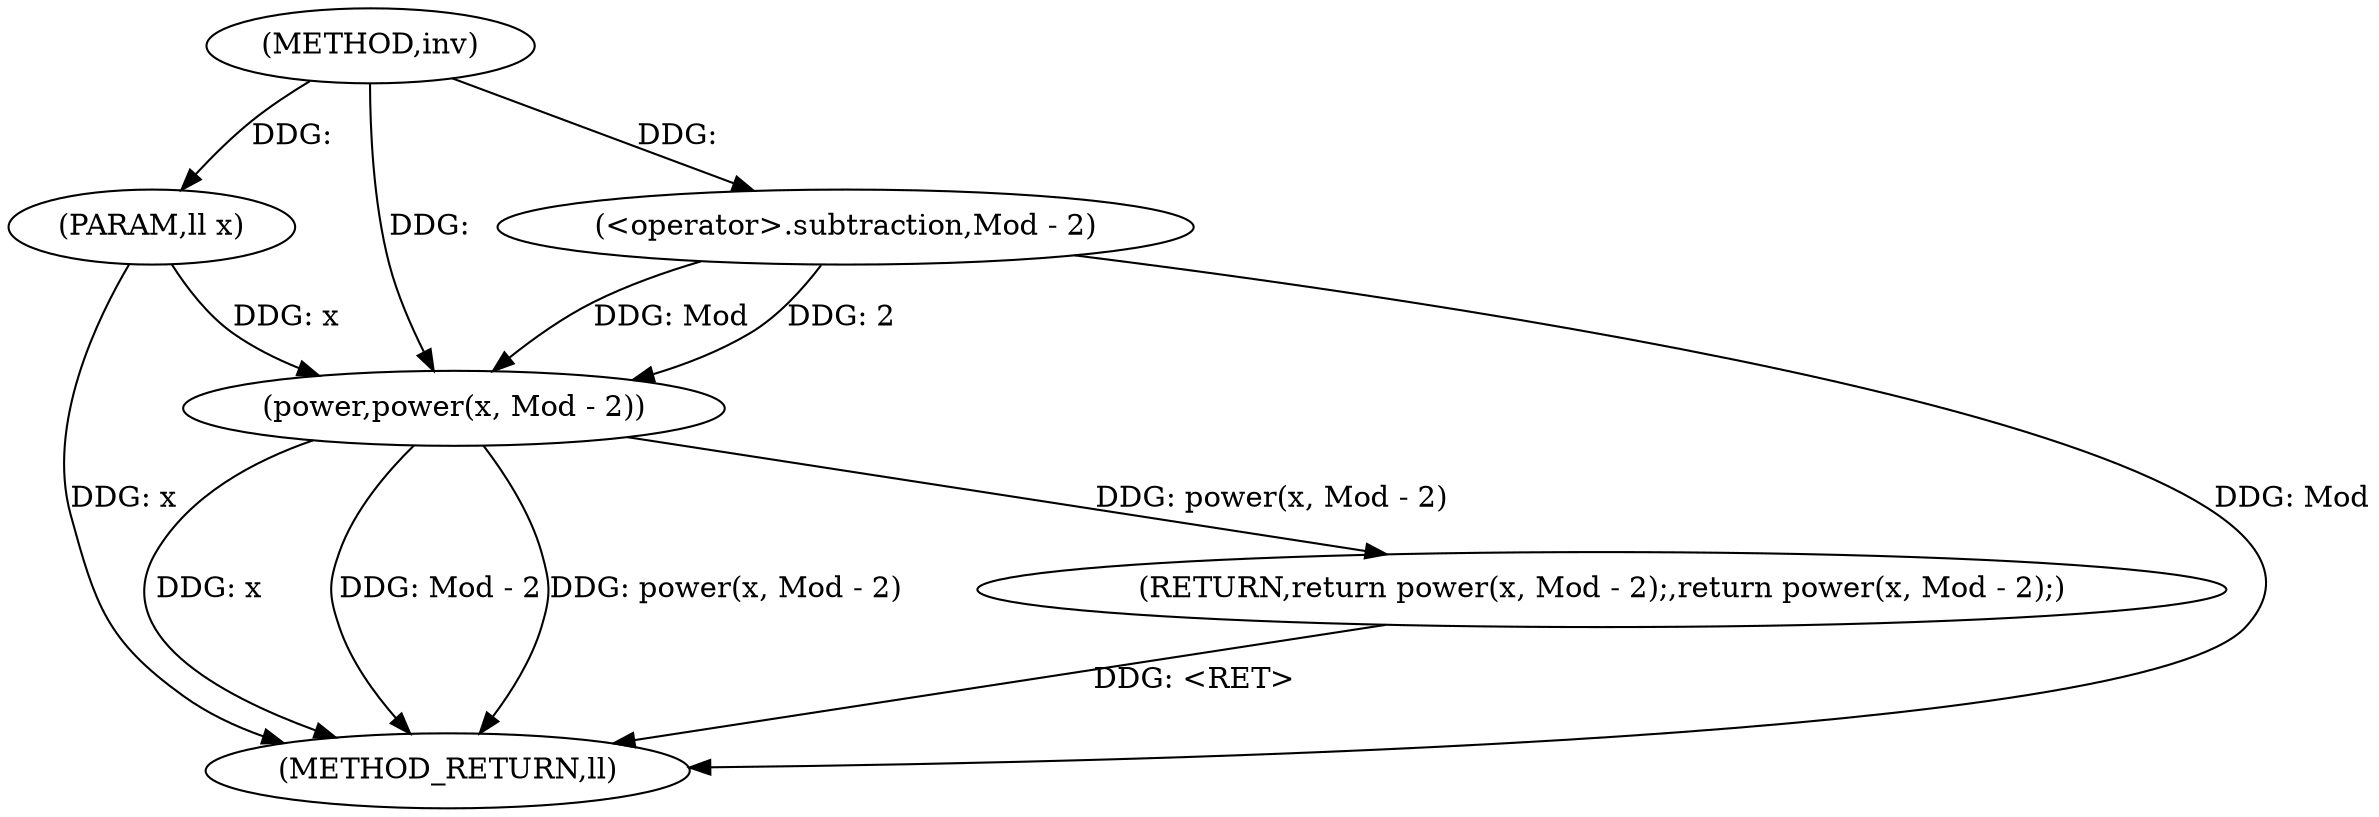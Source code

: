 digraph "inv" {  
"1000114" [label = "(METHOD,inv)" ]
"1000123" [label = "(METHOD_RETURN,ll)" ]
"1000115" [label = "(PARAM,ll x)" ]
"1000117" [label = "(RETURN,return power(x, Mod - 2);,return power(x, Mod - 2);)" ]
"1000118" [label = "(power,power(x, Mod - 2))" ]
"1000120" [label = "(<operator>.subtraction,Mod - 2)" ]
  "1000115" -> "1000123"  [ label = "DDG: x"] 
  "1000118" -> "1000123"  [ label = "DDG: x"] 
  "1000118" -> "1000123"  [ label = "DDG: Mod - 2"] 
  "1000118" -> "1000123"  [ label = "DDG: power(x, Mod - 2)"] 
  "1000117" -> "1000123"  [ label = "DDG: <RET>"] 
  "1000120" -> "1000123"  [ label = "DDG: Mod"] 
  "1000114" -> "1000115"  [ label = "DDG: "] 
  "1000118" -> "1000117"  [ label = "DDG: power(x, Mod - 2)"] 
  "1000115" -> "1000118"  [ label = "DDG: x"] 
  "1000114" -> "1000118"  [ label = "DDG: "] 
  "1000120" -> "1000118"  [ label = "DDG: Mod"] 
  "1000120" -> "1000118"  [ label = "DDG: 2"] 
  "1000114" -> "1000120"  [ label = "DDG: "] 
}
